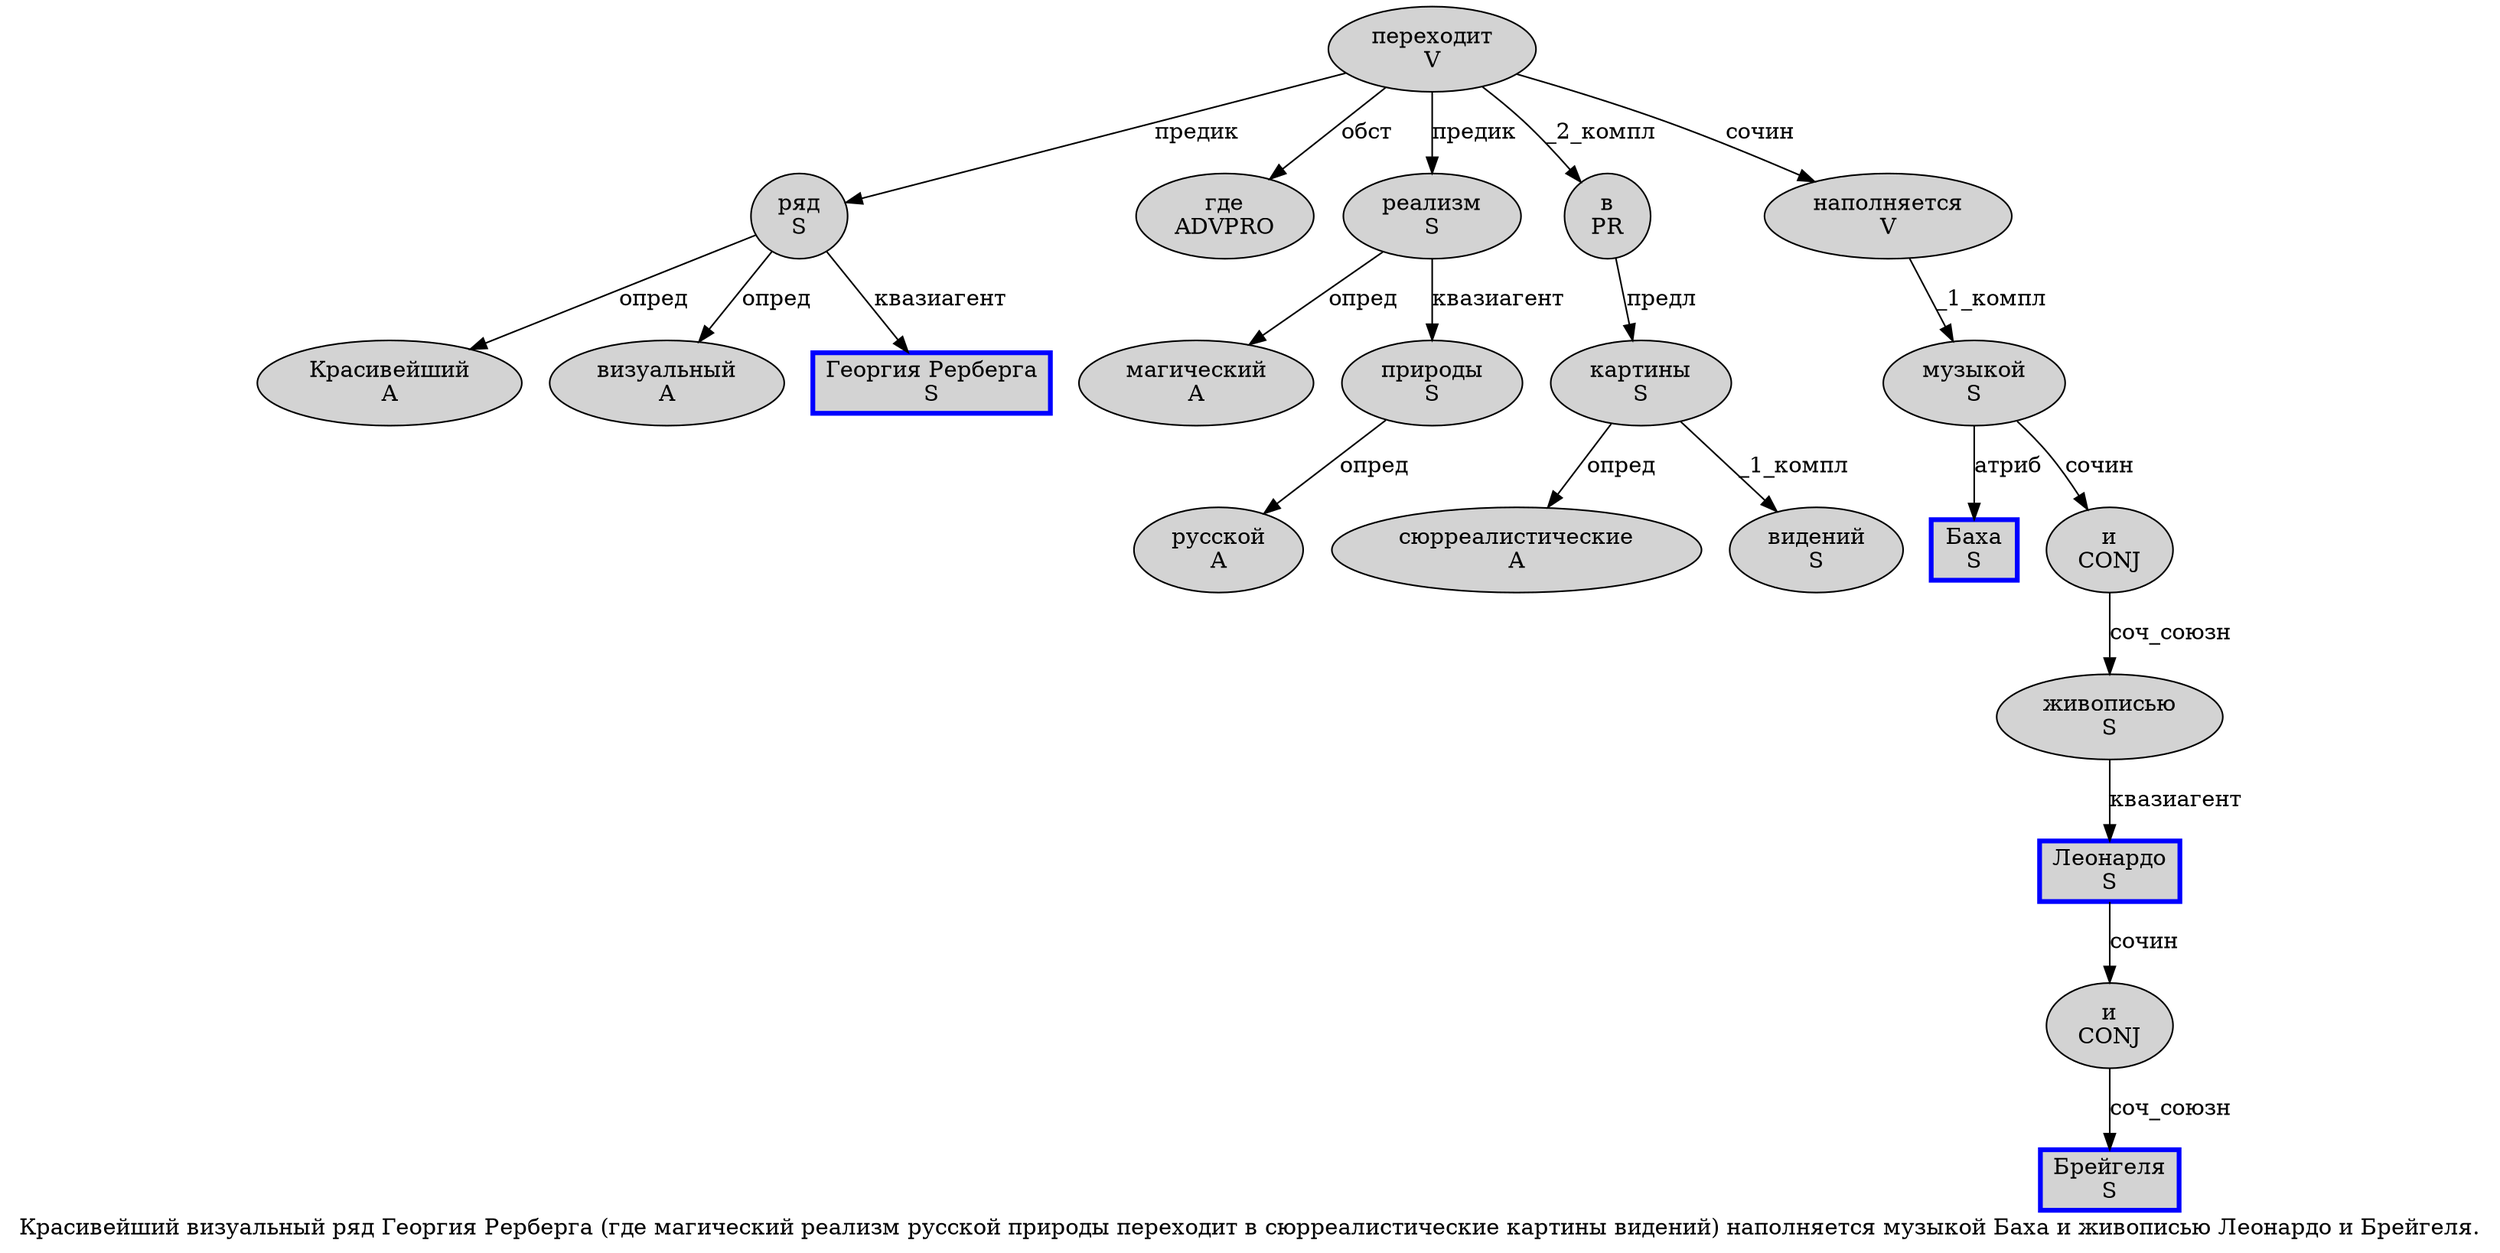 digraph SENTENCE_2031 {
	graph [label="Красивейший визуальный ряд Георгия Рерберга (где магический реализм русской природы переходит в сюрреалистические картины видений) наполняется музыкой Баха и живописью Леонардо и Брейгеля."]
	node [style=filled]
		0 [label="Красивейший
A" color="" fillcolor=lightgray penwidth=1 shape=ellipse]
		1 [label="визуальный
A" color="" fillcolor=lightgray penwidth=1 shape=ellipse]
		2 [label="ряд
S" color="" fillcolor=lightgray penwidth=1 shape=ellipse]
		3 [label="Георгия Рерберга
S" color=blue fillcolor=lightgray penwidth=3 shape=box]
		5 [label="где
ADVPRO" color="" fillcolor=lightgray penwidth=1 shape=ellipse]
		6 [label="магический
A" color="" fillcolor=lightgray penwidth=1 shape=ellipse]
		7 [label="реализм
S" color="" fillcolor=lightgray penwidth=1 shape=ellipse]
		8 [label="русской
A" color="" fillcolor=lightgray penwidth=1 shape=ellipse]
		9 [label="природы
S" color="" fillcolor=lightgray penwidth=1 shape=ellipse]
		10 [label="переходит
V" color="" fillcolor=lightgray penwidth=1 shape=ellipse]
		11 [label="в
PR" color="" fillcolor=lightgray penwidth=1 shape=ellipse]
		12 [label="сюрреалистические
A" color="" fillcolor=lightgray penwidth=1 shape=ellipse]
		13 [label="картины
S" color="" fillcolor=lightgray penwidth=1 shape=ellipse]
		14 [label="видений
S" color="" fillcolor=lightgray penwidth=1 shape=ellipse]
		16 [label="наполняется
V" color="" fillcolor=lightgray penwidth=1 shape=ellipse]
		17 [label="музыкой
S" color="" fillcolor=lightgray penwidth=1 shape=ellipse]
		18 [label="Баха
S" color=blue fillcolor=lightgray penwidth=3 shape=box]
		19 [label="и
CONJ" color="" fillcolor=lightgray penwidth=1 shape=ellipse]
		20 [label="живописью
S" color="" fillcolor=lightgray penwidth=1 shape=ellipse]
		21 [label="Леонардо
S" color=blue fillcolor=lightgray penwidth=3 shape=box]
		22 [label="и
CONJ" color="" fillcolor=lightgray penwidth=1 shape=ellipse]
		23 [label="Брейгеля
S" color=blue fillcolor=lightgray penwidth=3 shape=box]
			20 -> 21 [label="квазиагент"]
			22 -> 23 [label="соч_союзн"]
			16 -> 17 [label="_1_компл"]
			21 -> 22 [label="сочин"]
			13 -> 12 [label="опред"]
			13 -> 14 [label="_1_компл"]
			17 -> 18 [label="атриб"]
			17 -> 19 [label="сочин"]
			7 -> 6 [label="опред"]
			7 -> 9 [label="квазиагент"]
			9 -> 8 [label="опред"]
			2 -> 0 [label="опред"]
			2 -> 1 [label="опред"]
			2 -> 3 [label="квазиагент"]
			10 -> 2 [label="предик"]
			10 -> 5 [label="обст"]
			10 -> 7 [label="предик"]
			10 -> 11 [label="_2_компл"]
			10 -> 16 [label="сочин"]
			11 -> 13 [label="предл"]
			19 -> 20 [label="соч_союзн"]
}